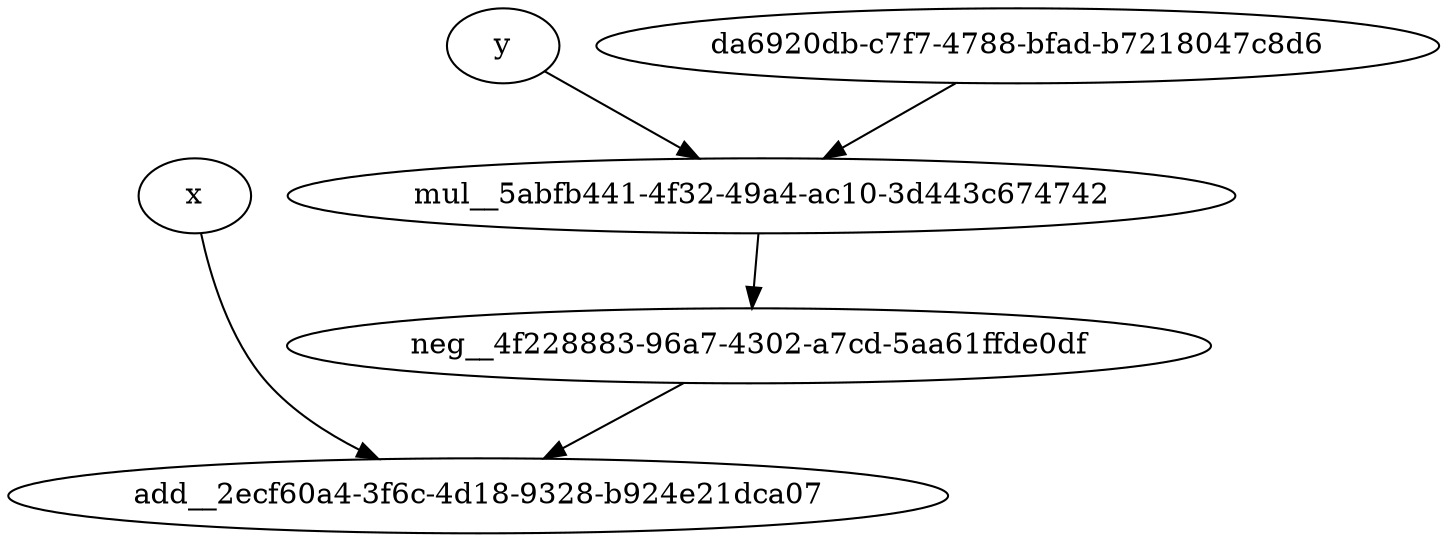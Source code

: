 strict digraph {

	"x" [  weight=0 ];

	"x" -> "add__2ecf60a4-3f6c-4d18-9328-b924e21dca07" [  weight=0 ];

	"neg__4f228883-96a7-4302-a7cd-5aa61ffde0df" [  weight=0 ];

	"neg__4f228883-96a7-4302-a7cd-5aa61ffde0df" -> "add__2ecf60a4-3f6c-4d18-9328-b924e21dca07" [  weight=0 ];

	"mul__5abfb441-4f32-49a4-ac10-3d443c674742" [  weight=0 ];

	"mul__5abfb441-4f32-49a4-ac10-3d443c674742" -> "neg__4f228883-96a7-4302-a7cd-5aa61ffde0df" [  weight=0 ];

	"y" [  weight=0 ];

	"y" -> "mul__5abfb441-4f32-49a4-ac10-3d443c674742" [  weight=0 ];

	"da6920db-c7f7-4788-bfad-b7218047c8d6" [  weight=0 ];

	"da6920db-c7f7-4788-bfad-b7218047c8d6" -> "mul__5abfb441-4f32-49a4-ac10-3d443c674742" [  weight=0 ];

	"add__2ecf60a4-3f6c-4d18-9328-b924e21dca07" [  weight=0 ];

}
